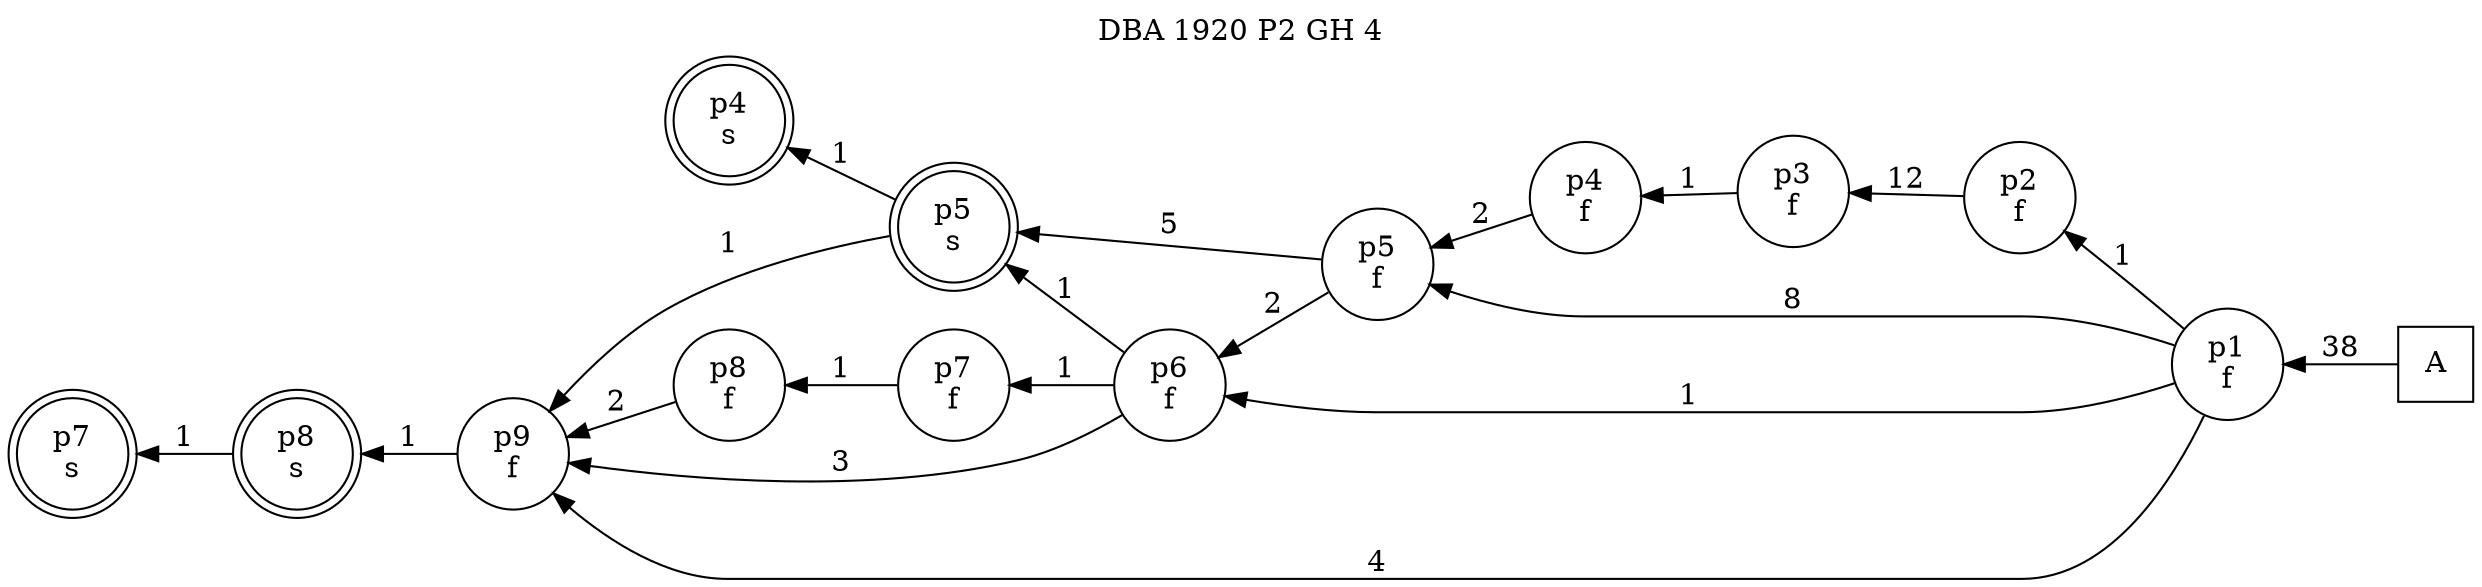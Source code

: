 digraph DBA_1920_P2_GH_4_GOOD {
labelloc="tl"
label= " DBA 1920 P2 GH 4 "
rankdir="RL";
"A" [shape="square" label="A"]
"p1_f" [shape="circle" label="p1
f"]
"p2_f" [shape="circle" label="p2
f"]
"p3_f" [shape="circle" label="p3
f"]
"p4_f" [shape="circle" label="p4
f"]
"p5_f" [shape="circle" label="p5
f"]
"p6_f" [shape="circle" label="p6
f"]
"p7_f" [shape="circle" label="p7
f"]
"p8_f" [shape="circle" label="p8
f"]
"p9_f" [shape="circle" label="p9
f"]
"p5_s" [shape="doublecircle" label="p5
s"]
"p8_s" [shape="doublecircle" label="p8
s"]
"p7_s" [shape="doublecircle" label="p7
s"]
"p4_s" [shape="doublecircle" label="p4
s"]
"A" -> "p1_f" [ label=38]
"p1_f" -> "p2_f" [ label=1]
"p1_f" -> "p5_f" [ label=8]
"p1_f" -> "p6_f" [ label=1]
"p1_f" -> "p9_f" [ label=4]
"p2_f" -> "p3_f" [ label=12]
"p3_f" -> "p4_f" [ label=1]
"p4_f" -> "p5_f" [ label=2]
"p5_f" -> "p6_f" [ label=2]
"p5_f" -> "p5_s" [ label=5]
"p6_f" -> "p7_f" [ label=1]
"p6_f" -> "p9_f" [ label=3]
"p6_f" -> "p5_s" [ label=1]
"p7_f" -> "p8_f" [ label=1]
"p8_f" -> "p9_f" [ label=2]
"p9_f" -> "p8_s" [ label=1]
"p5_s" -> "p9_f" [ label=1]
"p5_s" -> "p4_s" [ label=1]
"p8_s" -> "p7_s" [ label=1]
}
